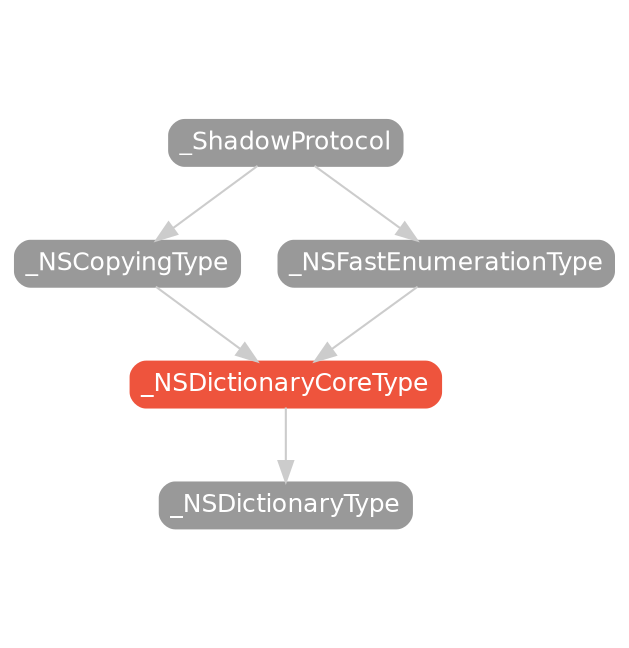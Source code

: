 strict digraph "_NSDictionaryCoreType - Type Hierarchy - SwiftDoc.org" {
    pad="0.1,0.8"
    node [shape=box, style="filled,rounded", color="#999999", fillcolor="#999999", fontcolor=white, fontname=Helvetica, fontnames="Helvetica,sansserif", fontsize=12, margin="0.07,0.05", height="0.3"]
    edge [color="#cccccc"]
    "_NSCopyingType" [URL="/protocol/_NSCopyingType/hierarchy/"]
    "_NSDictionaryCoreType" [URL="/protocol/_NSDictionaryCoreType/", style="filled,rounded", fillcolor="#ee543d", color="#ee543d"]
    "_NSDictionaryType" [URL="/protocol/_NSDictionaryType/hierarchy/"]
    "_NSFastEnumerationType" [URL="/protocol/_NSFastEnumerationType/hierarchy/"]
    "_ShadowProtocol" [URL="/protocol/_ShadowProtocol/hierarchy/"]    "_NSDictionaryCoreType" -> "_NSDictionaryType"
    "_NSCopyingType" -> "_NSDictionaryCoreType"
    "_NSFastEnumerationType" -> "_NSDictionaryCoreType"
    "_ShadowProtocol" -> "_NSCopyingType"
    "_ShadowProtocol" -> "_NSFastEnumerationType"
    subgraph Types {
        rank = max; 
    }
}